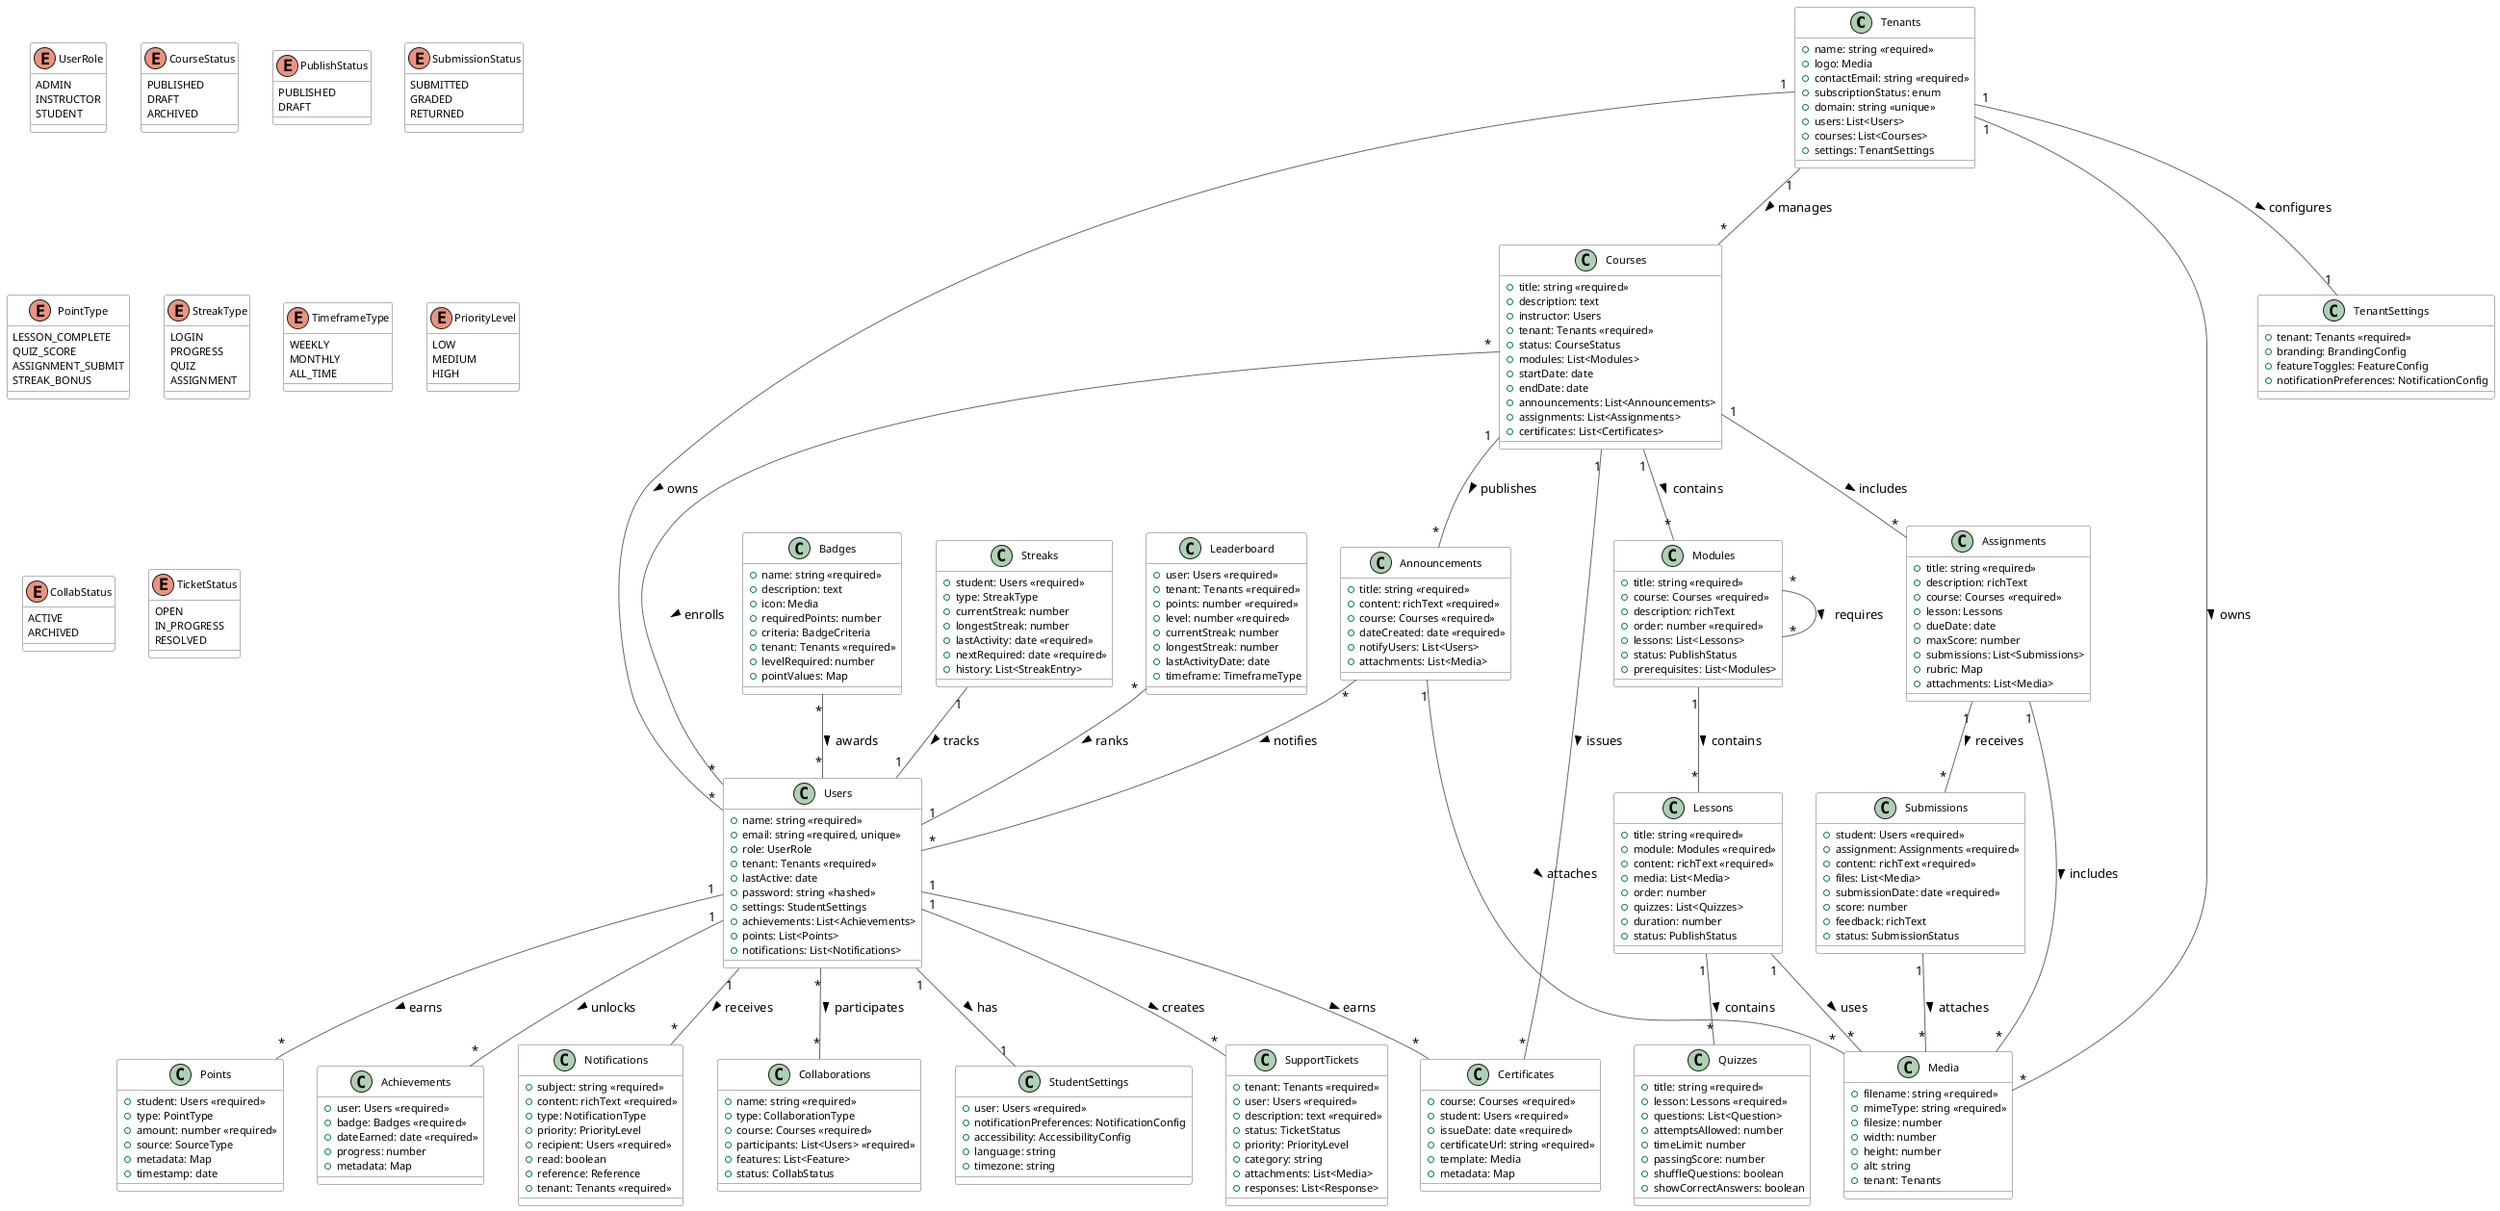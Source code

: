 @startuml LMS System

' Style configurations
skinparam class {
    BackgroundColor White
    ArrowColor #666666
    BorderColor #666666
    AttributeFontSize 11
    AttributeIconSize 11
}

' Core entities
class Tenants {
    +name: string <<required>>
    +logo: Media
    +contactEmail: string <<required>>
    +subscriptionStatus: enum
    +domain: string <<unique>>
    +users: List<Users>
    +courses: List<Courses>
    +settings: TenantSettings
}

class Users {
    +name: string <<required>>
    +email: string <<required, unique>>
    +role: UserRole
    +tenant: Tenants <<required>>
    +lastActive: date
    +password: string <<hashed>>
    +settings: StudentSettings
    +achievements: List<Achievements>
    +points: List<Points>
    +notifications: List<Notifications>
}

class Courses {
    +title: string <<required>>
    +description: text
    +instructor: Users
    +tenant: Tenants <<required>>
    +status: CourseStatus
    +modules: List<Modules>
    +startDate: date
    +endDate: date
    +announcements: List<Announcements>
    +assignments: List<Assignments>
    +certificates: List<Certificates>
}

class Modules {
    +title: string <<required>>
    +course: Courses <<required>>
    +description: richText
    +order: number <<required>>
    +lessons: List<Lessons>
    +status: PublishStatus
    +prerequisites: List<Modules>
}

class Lessons {
    +title: string <<required>>
    +module: Modules <<required>>
    +content: richText <<required>>
    +media: List<Media>
    +order: number
    +quizzes: List<Quizzes>
    +duration: number
    +status: PublishStatus
}

' Learning content
class Quizzes {
    +title: string <<required>>
    +lesson: Lessons <<required>>
    +questions: List<Question>
    +attemptsAllowed: number
    +timeLimit: number
    +passingScore: number
    +shuffleQuestions: boolean
    +showCorrectAnswers: boolean
}

class Assignments {
    +title: string <<required>>
    +description: richText
    +course: Courses <<required>>
    +lesson: Lessons
    +dueDate: date
    +maxScore: number
    +submissions: List<Submissions>
    +rubric: Map
    +attachments: List<Media>
}

class Submissions {
    +student: Users <<required>>
    +assignment: Assignments <<required>>
    +content: richText <<required>>
    +files: List<Media>
    +submissionDate: date <<required>>
    +score: number
    +feedback: richText
    +status: SubmissionStatus
}

' Gamification
class Points {
    +student: Users <<required>>
    +type: PointType
    +amount: number <<required>>
    +source: SourceType
    +metadata: Map
    +timestamp: date
}

class Badges {
    +name: string <<required>>
    +description: text
    +icon: Media
    +requiredPoints: number
    +criteria: BadgeCriteria
    +tenant: Tenants <<required>>
    +levelRequired: number
    +pointValues: Map
}

class Achievements {
    +user: Users <<required>>
    +badge: Badges <<required>>
    +dateEarned: date <<required>>
    +progress: number
    +metadata: Map
}

class Streaks {
    +student: Users <<required>>
    +type: StreakType
    +currentStreak: number
    +longestStreak: number
    +lastActivity: date <<required>>
    +nextRequired: date <<required>>
    +history: List<StreakEntry>
}

class Leaderboard {
    +user: Users <<required>>
    +tenant: Tenants <<required>>
    +points: number <<required>>
    +level: number <<required>>
    +currentStreak: number
    +longestStreak: number
    +lastActivityDate: date
    +timeframe: TimeframeType
}

' Communication & Collaboration
class Notifications {
    +subject: string <<required>>
    +content: richText <<required>>
    +type: NotificationType
    +priority: PriorityLevel
    +recipient: Users <<required>>
    +read: boolean
    +reference: Reference
    +tenant: Tenants <<required>>
}

class Collaborations {
    +name: string <<required>>
    +type: CollaborationType
    +course: Courses <<required>>
    +participants: List<Users> <<required>>
    +features: List<Feature>
    +status: CollabStatus
}

class Announcements {
    +title: string <<required>>
    +content: richText <<required>>
    +course: Courses <<required>>
    +dateCreated: date <<required>>
    +notifyUsers: List<Users>
    +attachments: List<Media>
}

' Settings & Support
class TenantSettings {
    +tenant: Tenants <<required>>
    +branding: BrandingConfig
    +featureToggles: FeatureConfig
    +notificationPreferences: NotificationConfig
}

class StudentSettings {
    +user: Users <<required>>
    +notificationPreferences: NotificationConfig
    +accessibility: AccessibilityConfig
    +language: string
    +timezone: string
}

class SupportTickets {
    +tenant: Tenants <<required>>
    +user: Users <<required>>
    +description: text <<required>>
    +status: TicketStatus
    +priority: PriorityLevel
    +category: string
    +attachments: List<Media>
    +responses: List<Response>
}

class Media {
    +filename: string <<required>>
    +mimeType: string <<required>>
    +filesize: number
    +width: number
    +height: number
    +alt: string
    +tenant: Tenants
}

class Certificates {
    +course: Courses <<required>>
    +student: Users <<required>>
    +issueDate: date <<required>>
    +certificateUrl: string <<required>>
    +template: Media
    +metadata: Map
}

' Enums
enum UserRole {
    ADMIN
    INSTRUCTOR
    STUDENT
}

enum CourseStatus {
    PUBLISHED
    DRAFT
    ARCHIVED
}

enum PublishStatus {
    PUBLISHED
    DRAFT
}

enum SubmissionStatus {
    SUBMITTED
    GRADED
    RETURNED
}

enum PointType {
    LESSON_COMPLETE
    QUIZ_SCORE
    ASSIGNMENT_SUBMIT
    STREAK_BONUS
}

enum StreakType {
    LOGIN
    PROGRESS
    QUIZ
    ASSIGNMENT
}

enum TimeframeType {
    WEEKLY
    MONTHLY
    ALL_TIME
}

enum PriorityLevel {
    LOW
    MEDIUM
    HIGH
}

enum CollabStatus {
    ACTIVE
    ARCHIVED
}

enum TicketStatus {
    OPEN
    IN_PROGRESS
    RESOLVED
}

' Relationships
Tenants "1" -- "*" Users : owns >
Tenants "1" -- "*" Courses : manages >
Tenants "1" -- "1" TenantSettings : configures >
Tenants "1" -- "*" Media : owns >

Users "1" -- "1" StudentSettings : has >
Users "1" -- "*" Points : earns >
Users "1" -- "*" Achievements : unlocks >
Users "1" -- "*" Notifications : receives >
Users "*" -- "*" Collaborations : participates >
Users "1" -- "*" Certificates : earns >
Users "1" -- "*" SupportTickets : creates >

Courses "1" -- "*" Modules : contains >
Courses "1" -- "*" Announcements : publishes >
Courses "1" -- "*" Assignments : includes >
Courses "1" -- "*" Certificates : issues >
Courses "*" -- "*" Users : enrolls >

Modules "1" -- "*" Lessons : contains >
Modules "*" -- "*" Modules : requires >

Lessons "1" -- "*" Quizzes : contains >
Lessons "1" -- "*" Media : uses >

Assignments "1" -- "*" Submissions : receives >
Assignments "1" -- "*" Media : includes >

Submissions "1" -- "*" Media : attaches >

Badges "*" -- "*" Users : awards >
Streaks "1" -- "1" Users : tracks >
Leaderboard "*" -- "1" Users : ranks >

Announcements "*" -- "*" Users : notifies >
Announcements "1" -- "*" Media : attaches >

@enduml 
